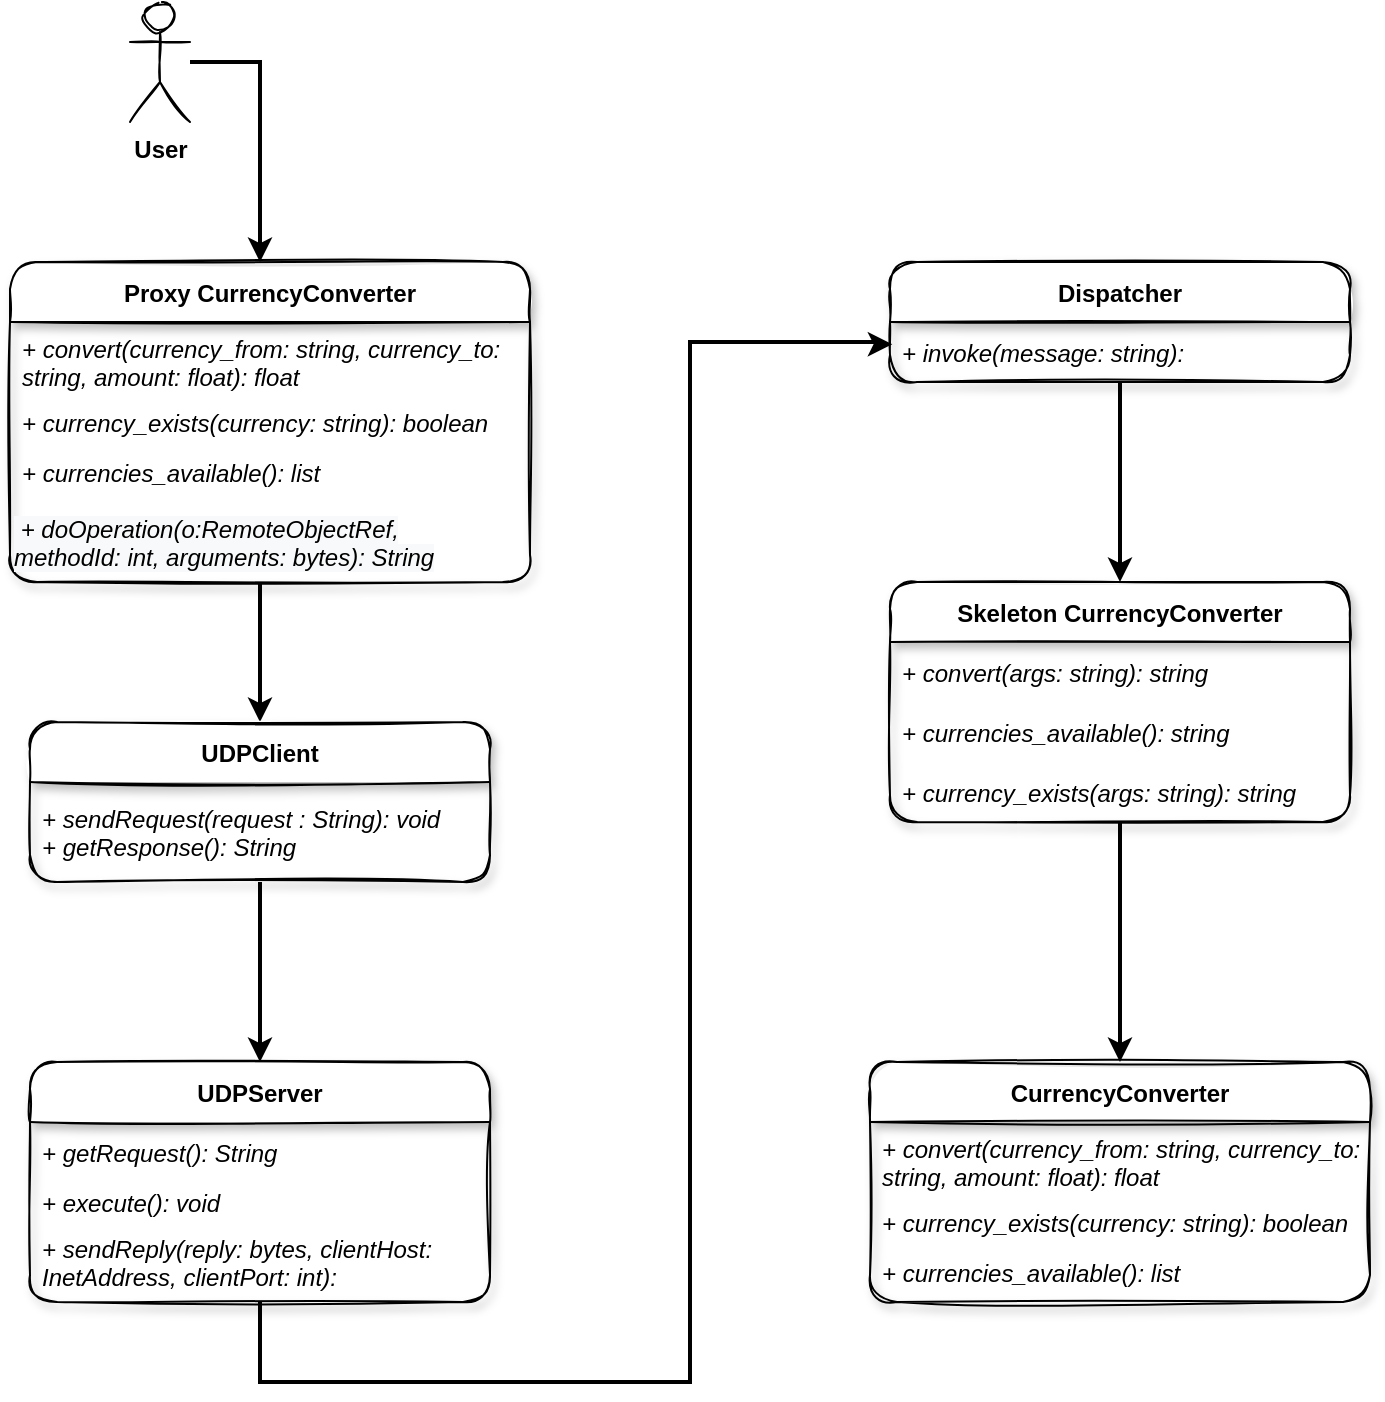 <mxfile version="20.0.1" type="github">
  <diagram id="C5RBs43oDa-KdzZeNtuy" name="Page-1">
    <mxGraphModel dx="1662" dy="800" grid="1" gridSize="10" guides="1" tooltips="1" connect="1" arrows="1" fold="1" page="1" pageScale="1" pageWidth="827" pageHeight="1169" math="0" shadow="0">
      <root>
        <mxCell id="WIyWlLk6GJQsqaUBKTNV-0" />
        <mxCell id="WIyWlLk6GJQsqaUBKTNV-1" parent="WIyWlLk6GJQsqaUBKTNV-0" />
        <mxCell id="UaDYoVtovKC5BsyJQfSs-13" style="edgeStyle=orthogonalEdgeStyle;rounded=0;orthogonalLoop=1;jettySize=auto;html=1;entryX=0.5;entryY=0;entryDx=0;entryDy=0;strokeWidth=2;" parent="WIyWlLk6GJQsqaUBKTNV-1" source="UaDYoVtovKC5BsyJQfSs-0" target="UaDYoVtovKC5BsyJQfSs-9" edge="1">
          <mxGeometry relative="1" as="geometry">
            <Array as="points">
              <mxPoint x="205" y="360" />
              <mxPoint x="205" y="360" />
            </Array>
          </mxGeometry>
        </mxCell>
        <mxCell id="UaDYoVtovKC5BsyJQfSs-0" value="Proxy CurrencyConverter" style="swimlane;fontStyle=1;childLayout=stackLayout;horizontal=1;startSize=30;horizontalStack=0;resizeParent=1;resizeParentMax=0;resizeLast=0;collapsible=1;marginBottom=0;shadow=1;rounded=1;sketch=1;" parent="WIyWlLk6GJQsqaUBKTNV-1" vertex="1">
          <mxGeometry x="80" y="200" width="260" height="160" as="geometry" />
        </mxCell>
        <mxCell id="UaDYoVtovKC5BsyJQfSs-1" value="+ convert(currency_from: string, currency_to: &#xa;string, amount: float): float" style="text;align=left;verticalAlign=middle;spacingLeft=4;spacingRight=4;overflow=hidden;points=[[0,0.5],[1,0.5]];portConstraint=eastwest;rotatable=0;fontStyle=2;shadow=0;labelBorderColor=none;labelBackgroundColor=none;" parent="UaDYoVtovKC5BsyJQfSs-0" vertex="1">
          <mxGeometry y="30" width="260" height="40" as="geometry" />
        </mxCell>
        <mxCell id="UaDYoVtovKC5BsyJQfSs-2" value="+ currency_exists(currency: string): boolean" style="text;align=left;verticalAlign=middle;spacingLeft=4;spacingRight=4;overflow=hidden;points=[[0,0.5],[1,0.5]];portConstraint=eastwest;rotatable=0;shadow=0;fontStyle=2;labelBorderColor=none;labelBackgroundColor=none;" parent="UaDYoVtovKC5BsyJQfSs-0" vertex="1">
          <mxGeometry y="70" width="260" height="20" as="geometry" />
        </mxCell>
        <mxCell id="UaDYoVtovKC5BsyJQfSs-3" value="+ currencies_available(): list" style="text;align=left;verticalAlign=middle;spacingLeft=4;spacingRight=4;overflow=hidden;points=[[0,0.5],[1,0.5]];portConstraint=eastwest;rotatable=0;shadow=0;fontStyle=2;labelBorderColor=none;labelBackgroundColor=none;" parent="UaDYoVtovKC5BsyJQfSs-0" vertex="1">
          <mxGeometry y="90" width="260" height="30" as="geometry" />
        </mxCell>
        <mxCell id="qdc2zQFaUFo1kG0h4Ac9-0" value="&lt;i&gt;&lt;span style=&quot;color: rgb(0, 0, 0); font-family: Helvetica; font-size: 12px; font-variant-ligatures: normal; font-variant-caps: normal; font-weight: 400; letter-spacing: normal; orphans: 2; text-align: left; text-indent: 0px; text-transform: none; widows: 2; word-spacing: 0px; -webkit-text-stroke-width: 0px; background-color: rgb(248, 249, 250); text-decoration-thickness: initial; text-decoration-style: initial; text-decoration-color: initial; float: none; display: inline !important;&quot;&gt;&amp;nbsp;+ doOperation(o:RemoteObjectRef,&lt;/span&gt;&lt;br style=&quot;padding: 0px; margin: 0px; color: rgb(0, 0, 0); font-family: Helvetica; font-size: 12px; font-variant-ligatures: normal; font-variant-caps: normal; font-weight: 400; letter-spacing: normal; orphans: 2; text-align: left; text-indent: 0px; text-transform: none; widows: 2; word-spacing: 0px; -webkit-text-stroke-width: 0px; background-color: rgb(248, 249, 250); text-decoration-thickness: initial; text-decoration-style: initial; text-decoration-color: initial;&quot;&gt;&lt;span style=&quot;color: rgb(0, 0, 0); font-family: Helvetica; font-size: 12px; font-variant-ligatures: normal; font-variant-caps: normal; font-weight: 400; letter-spacing: normal; orphans: 2; text-align: left; text-indent: 0px; text-transform: none; widows: 2; word-spacing: 0px; -webkit-text-stroke-width: 0px; background-color: rgb(248, 249, 250); text-decoration-thickness: initial; text-decoration-style: initial; text-decoration-color: initial; float: none; display: inline !important;&quot;&gt;methodId: int, arguments: bytes): String&lt;/span&gt;&lt;/i&gt;" style="text;whiteSpace=wrap;html=1;" parent="UaDYoVtovKC5BsyJQfSs-0" vertex="1">
          <mxGeometry y="120" width="260" height="40" as="geometry" />
        </mxCell>
        <mxCell id="UaDYoVtovKC5BsyJQfSs-6" style="edgeStyle=orthogonalEdgeStyle;rounded=0;orthogonalLoop=1;jettySize=auto;html=1;strokeWidth=2;" parent="WIyWlLk6GJQsqaUBKTNV-1" source="UaDYoVtovKC5BsyJQfSs-4" target="UaDYoVtovKC5BsyJQfSs-0" edge="1">
          <mxGeometry relative="1" as="geometry">
            <Array as="points">
              <mxPoint x="205" y="100" />
            </Array>
          </mxGeometry>
        </mxCell>
        <mxCell id="UaDYoVtovKC5BsyJQfSs-4" value="&lt;b&gt;User&lt;/b&gt;" style="shape=umlActor;verticalLabelPosition=bottom;verticalAlign=top;html=1;outlineConnect=0;shadow=0;sketch=1;" parent="WIyWlLk6GJQsqaUBKTNV-1" vertex="1">
          <mxGeometry x="140" y="70" width="30" height="60" as="geometry" />
        </mxCell>
        <mxCell id="FW9dBRoeOiZbywd23JoA-8" style="edgeStyle=orthogonalEdgeStyle;rounded=0;orthogonalLoop=1;jettySize=auto;html=1;entryX=0.5;entryY=0;entryDx=0;entryDy=0;fontSize=11;strokeWidth=2;" parent="WIyWlLk6GJQsqaUBKTNV-1" source="UaDYoVtovKC5BsyJQfSs-9" target="UaDYoVtovKC5BsyJQfSs-14" edge="1">
          <mxGeometry relative="1" as="geometry" />
        </mxCell>
        <mxCell id="UaDYoVtovKC5BsyJQfSs-9" value="UDPClient" style="swimlane;fontStyle=1;childLayout=stackLayout;horizontal=1;startSize=30;horizontalStack=0;resizeParent=1;resizeParentMax=0;resizeLast=0;collapsible=1;marginBottom=0;shadow=1;rounded=1;sketch=1;" parent="WIyWlLk6GJQsqaUBKTNV-1" vertex="1">
          <mxGeometry x="90" y="430" width="230" height="80" as="geometry" />
        </mxCell>
        <mxCell id="UaDYoVtovKC5BsyJQfSs-10" value="+ sendRequest(request : String): void&#xa;+ getResponse(): String" style="text;align=left;verticalAlign=middle;spacingLeft=4;spacingRight=4;overflow=hidden;points=[[0,0.5],[1,0.5]];portConstraint=eastwest;rotatable=0;fontStyle=2" parent="UaDYoVtovKC5BsyJQfSs-9" vertex="1">
          <mxGeometry y="30" width="230" height="50" as="geometry" />
        </mxCell>
        <mxCell id="UaDYoVtovKC5BsyJQfSs-23" style="edgeStyle=orthogonalEdgeStyle;rounded=0;orthogonalLoop=1;jettySize=auto;html=1;entryX=0.005;entryY=0.37;entryDx=0;entryDy=0;entryPerimeter=0;strokeWidth=2;" parent="WIyWlLk6GJQsqaUBKTNV-1" source="UaDYoVtovKC5BsyJQfSs-14" target="UaDYoVtovKC5BsyJQfSs-20" edge="1">
          <mxGeometry relative="1" as="geometry">
            <Array as="points">
              <mxPoint x="205" y="760" />
              <mxPoint x="420" y="760" />
              <mxPoint x="420" y="240" />
              <mxPoint x="516" y="240" />
              <mxPoint x="516" y="241" />
            </Array>
            <mxPoint x="516.09" y="265.01" as="targetPoint" />
          </mxGeometry>
        </mxCell>
        <mxCell id="UaDYoVtovKC5BsyJQfSs-14" value="UDPServer" style="swimlane;fontStyle=1;childLayout=stackLayout;horizontal=1;startSize=30;horizontalStack=0;resizeParent=1;resizeParentMax=0;resizeLast=0;collapsible=1;marginBottom=0;rounded=1;shadow=1;sketch=1;" parent="WIyWlLk6GJQsqaUBKTNV-1" vertex="1">
          <mxGeometry x="90" y="600" width="230" height="120" as="geometry" />
        </mxCell>
        <mxCell id="UaDYoVtovKC5BsyJQfSs-15" value="+ getRequest(): String" style="text;align=left;verticalAlign=middle;spacingLeft=4;spacingRight=4;overflow=hidden;points=[[0,0.5],[1,0.5]];portConstraint=eastwest;rotatable=0;fontStyle=2" parent="UaDYoVtovKC5BsyJQfSs-14" vertex="1">
          <mxGeometry y="30" width="230" height="30" as="geometry" />
        </mxCell>
        <mxCell id="FW9dBRoeOiZbywd23JoA-9" value="+ execute(): void" style="text;align=left;verticalAlign=middle;spacingLeft=4;spacingRight=4;overflow=hidden;points=[[0,0.5],[1,0.5]];portConstraint=eastwest;rotatable=0;fontStyle=2" parent="UaDYoVtovKC5BsyJQfSs-14" vertex="1">
          <mxGeometry y="60" width="230" height="20" as="geometry" />
        </mxCell>
        <mxCell id="UaDYoVtovKC5BsyJQfSs-16" value="+ sendReply(reply: bytes, clientHost:&#xa;InetAddress, clientPort: int):" style="text;align=left;verticalAlign=middle;spacingLeft=4;spacingRight=4;overflow=hidden;points=[[0,0.5],[1,0.5]];portConstraint=eastwest;rotatable=0;fontStyle=2" parent="UaDYoVtovKC5BsyJQfSs-14" vertex="1">
          <mxGeometry y="80" width="230" height="40" as="geometry" />
        </mxCell>
        <mxCell id="UaDYoVtovKC5BsyJQfSs-32" style="edgeStyle=orthogonalEdgeStyle;rounded=0;orthogonalLoop=1;jettySize=auto;html=1;strokeWidth=2;entryX=0.5;entryY=0;entryDx=0;entryDy=0;" parent="WIyWlLk6GJQsqaUBKTNV-1" source="UaDYoVtovKC5BsyJQfSs-19" target="UaDYoVtovKC5BsyJQfSs-24" edge="1">
          <mxGeometry relative="1" as="geometry">
            <mxPoint x="635" y="350" as="targetPoint" />
            <Array as="points" />
          </mxGeometry>
        </mxCell>
        <mxCell id="UaDYoVtovKC5BsyJQfSs-19" value="Dispatcher" style="swimlane;fontStyle=1;childLayout=stackLayout;horizontal=1;startSize=30;horizontalStack=0;resizeParent=1;resizeParentMax=0;resizeLast=0;collapsible=1;marginBottom=0;rounded=1;shadow=1;sketch=1;" parent="WIyWlLk6GJQsqaUBKTNV-1" vertex="1">
          <mxGeometry x="520" y="200" width="230" height="60" as="geometry" />
        </mxCell>
        <mxCell id="UaDYoVtovKC5BsyJQfSs-20" value="+ invoke(message: string):" style="text;align=left;verticalAlign=middle;spacingLeft=4;spacingRight=4;overflow=hidden;points=[[0,0.5],[1,0.5]];portConstraint=eastwest;rotatable=0;fontStyle=2" parent="UaDYoVtovKC5BsyJQfSs-19" vertex="1">
          <mxGeometry y="30" width="230" height="30" as="geometry" />
        </mxCell>
        <mxCell id="FW9dBRoeOiZbywd23JoA-0" style="edgeStyle=orthogonalEdgeStyle;rounded=0;orthogonalLoop=1;jettySize=auto;html=1;strokeWidth=2;entryX=0.5;entryY=0;entryDx=0;entryDy=0;" parent="WIyWlLk6GJQsqaUBKTNV-1" source="UaDYoVtovKC5BsyJQfSs-24" target="UaDYoVtovKC5BsyJQfSs-28" edge="1">
          <mxGeometry relative="1" as="geometry">
            <mxPoint x="635" y="580" as="targetPoint" />
          </mxGeometry>
        </mxCell>
        <mxCell id="UaDYoVtovKC5BsyJQfSs-24" value="Skeleton CurrencyConverter" style="swimlane;fontStyle=1;childLayout=stackLayout;horizontal=1;startSize=30;horizontalStack=0;resizeParent=1;resizeParentMax=0;resizeLast=0;collapsible=1;marginBottom=0;rounded=1;shadow=1;sketch=1;" parent="WIyWlLk6GJQsqaUBKTNV-1" vertex="1">
          <mxGeometry x="520" y="360" width="230" height="120" as="geometry" />
        </mxCell>
        <mxCell id="FW9dBRoeOiZbywd23JoA-1" value="+ convert(args: string): string" style="text;align=left;verticalAlign=middle;spacingLeft=4;spacingRight=4;overflow=hidden;points=[[0,0.5],[1,0.5]];portConstraint=eastwest;rotatable=0;fontStyle=2;shadow=0;labelBorderColor=none;labelBackgroundColor=none;" parent="UaDYoVtovKC5BsyJQfSs-24" vertex="1">
          <mxGeometry y="30" width="230" height="30" as="geometry" />
        </mxCell>
        <mxCell id="FW9dBRoeOiZbywd23JoA-3" value="+ currencies_available(): string" style="text;align=left;verticalAlign=middle;spacingLeft=4;spacingRight=4;overflow=hidden;points=[[0,0.5],[1,0.5]];portConstraint=eastwest;rotatable=0;shadow=0;fontStyle=2;labelBorderColor=none;labelBackgroundColor=none;" parent="UaDYoVtovKC5BsyJQfSs-24" vertex="1">
          <mxGeometry y="60" width="230" height="30" as="geometry" />
        </mxCell>
        <mxCell id="FW9dBRoeOiZbywd23JoA-2" value="+ currency_exists(args: string): string" style="text;align=left;verticalAlign=middle;spacingLeft=4;spacingRight=4;overflow=hidden;points=[[0,0.5],[1,0.5]];portConstraint=eastwest;rotatable=0;shadow=0;fontStyle=2;labelBorderColor=none;labelBackgroundColor=none;" parent="UaDYoVtovKC5BsyJQfSs-24" vertex="1">
          <mxGeometry y="90" width="230" height="30" as="geometry" />
        </mxCell>
        <mxCell id="UaDYoVtovKC5BsyJQfSs-28" value="CurrencyConverter" style="swimlane;fontStyle=1;childLayout=stackLayout;horizontal=1;startSize=30;horizontalStack=0;resizeParent=1;resizeParentMax=0;resizeLast=0;collapsible=1;marginBottom=0;rounded=1;shadow=1;sketch=1;" parent="WIyWlLk6GJQsqaUBKTNV-1" vertex="1">
          <mxGeometry x="510" y="600" width="250" height="120" as="geometry" />
        </mxCell>
        <mxCell id="UaDYoVtovKC5BsyJQfSs-40" value="+ convert(currency_from: string, currency_to:&#xa;string, amount: float): float" style="text;align=left;verticalAlign=middle;spacingLeft=4;spacingRight=4;overflow=hidden;points=[[0,0.5],[1,0.5]];portConstraint=eastwest;rotatable=0;fontStyle=2;shadow=0;labelBorderColor=none;labelBackgroundColor=none;" parent="WIyWlLk6GJQsqaUBKTNV-1" vertex="1">
          <mxGeometry x="510" y="620" width="250" height="60" as="geometry" />
        </mxCell>
        <mxCell id="UaDYoVtovKC5BsyJQfSs-41" value="+ currency_exists(currency: string): boolean" style="text;align=left;verticalAlign=middle;spacingLeft=4;spacingRight=4;overflow=hidden;points=[[0,0.5],[1,0.5]];portConstraint=eastwest;rotatable=0;shadow=0;fontStyle=2;labelBorderColor=none;labelBackgroundColor=none;" parent="WIyWlLk6GJQsqaUBKTNV-1" vertex="1">
          <mxGeometry x="510" y="660" width="250" height="40" as="geometry" />
        </mxCell>
        <mxCell id="UaDYoVtovKC5BsyJQfSs-42" value="+ currencies_available(): list" style="text;align=left;verticalAlign=middle;spacingLeft=4;spacingRight=4;overflow=hidden;points=[[0,0.5],[1,0.5]];portConstraint=eastwest;rotatable=0;shadow=0;fontStyle=2;labelBorderColor=none;labelBackgroundColor=none;" parent="WIyWlLk6GJQsqaUBKTNV-1" vertex="1">
          <mxGeometry x="510" y="690" width="230" height="30" as="geometry" />
        </mxCell>
      </root>
    </mxGraphModel>
  </diagram>
</mxfile>
